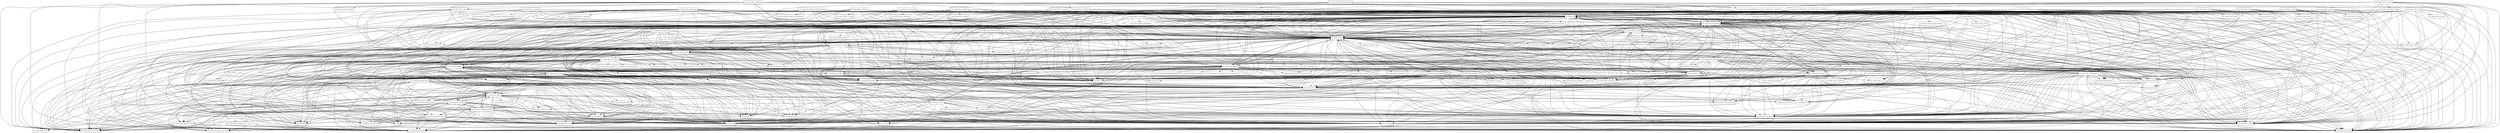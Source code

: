 digraph vaadin_client_8_2_0_package_dependencies {
  node [shape = box, fontsize=10.0];
  com_vaadin_client -> com_google_gwt_aria_client;
  com_vaadin_client -> com_google_gwt_core_client;
  com_vaadin_client -> com_google_gwt_core_client_impl;
  com_vaadin_client -> com_google_gwt_core_shared;
  com_vaadin_client -> com_google_gwt_dom_client;
  com_vaadin_client -> com_google_gwt_event_dom_client;
  com_vaadin_client -> com_google_gwt_event_shared;
  com_vaadin_client -> com_google_gwt_http_client;
  com_vaadin_client -> com_google_gwt_i18n_client;
  com_vaadin_client -> com_google_gwt_i18n_client_constants;
  com_vaadin_client -> com_google_gwt_i18n_shared;
  com_vaadin_client -> com_google_gwt_jsonp_client;
  com_vaadin_client -> com_google_gwt_logging_client;
  com_vaadin_client -> com_google_gwt_regexp_shared;
  com_vaadin_client -> com_google_gwt_resources_client;
  com_vaadin_client -> com_google_gwt_storage_client;
  com_vaadin_client -> com_google_gwt_user_client;
  com_vaadin_client -> com_google_gwt_user_client_rpc;
  com_vaadin_client -> com_google_gwt_user_client_ui;
  com_vaadin_client -> com_google_web_bindery_event_shared;
  com_vaadin_client -> com_vaadin_client_communication;
  com_vaadin_client -> com_vaadin_client_componentlocator;
  com_vaadin_client -> com_vaadin_client_debug_internal;
  com_vaadin_client -> com_vaadin_client_debug_internal_theme;
  com_vaadin_client -> com_vaadin_client_event;
  com_vaadin_client -> com_vaadin_client_extensions;
  com_vaadin_client -> com_vaadin_client_metadata;
  com_vaadin_client -> com_vaadin_client_ui;
  com_vaadin_client -> com_vaadin_client_ui_aria;
  com_vaadin_client -> com_vaadin_client_ui_layout;
  com_vaadin_client -> com_vaadin_client_ui_ui;
  com_vaadin_client -> com_vaadin_server;
  com_vaadin_client -> com_vaadin_shared;
  com_vaadin_client -> com_vaadin_shared_communication;
  com_vaadin_client -> com_vaadin_shared_ui;
  com_vaadin_client -> com_vaadin_shared_ui_datefield;
  com_vaadin_client -> com_vaadin_shared_ui_ui;
  com_vaadin_client -> com_vaadin_shared_util;
  com_vaadin_client -> elemental_json;
  com_vaadin_client -> java_lang_invoke;
  com_vaadin_client -> java_util_function;
  com_vaadin_client_communication -> com_google_gwt_core_client;
  com_vaadin_client_communication -> com_google_gwt_core_shared;
  com_vaadin_client_communication -> com_google_gwt_dom_client;
  com_vaadin_client_communication -> com_google_gwt_event_dom_client;
  com_vaadin_client_communication -> com_google_gwt_event_shared;
  com_vaadin_client_communication -> com_google_gwt_http_client;
  com_vaadin_client_communication -> com_google_gwt_regexp_shared;
  com_vaadin_client_communication -> com_google_gwt_user_client;
  com_vaadin_client_communication -> com_google_gwt_user_client_ui;
  com_vaadin_client_communication -> com_google_web_bindery_event_shared;
  com_vaadin_client_communication -> com_vaadin_client;
  com_vaadin_client_communication -> com_vaadin_client_extensions;
  com_vaadin_client_communication -> com_vaadin_client_metadata;
  com_vaadin_client_communication -> com_vaadin_client_ui;
  com_vaadin_client_communication -> com_vaadin_client_ui_dd;
  com_vaadin_client_communication -> com_vaadin_client_ui_ui;
  com_vaadin_client_communication -> com_vaadin_client_ui_window;
  com_vaadin_client_communication -> com_vaadin_shared;
  com_vaadin_client_communication -> com_vaadin_shared_communication;
  com_vaadin_client_communication -> com_vaadin_shared_ui_ui;
  com_vaadin_client_communication -> com_vaadin_shared_util;
  com_vaadin_client_communication -> elemental_json;
  com_vaadin_client_communication -> java_lang_invoke;
  com_vaadin_client_componentlocator -> com_google_gwt_core_client;
  com_vaadin_client_componentlocator -> com_google_gwt_dom_client;
  com_vaadin_client_componentlocator -> com_google_gwt_regexp_shared;
  com_vaadin_client_componentlocator -> com_google_gwt_user_client;
  com_vaadin_client_componentlocator -> com_google_gwt_user_client_ui;
  com_vaadin_client_componentlocator -> com_vaadin_client;
  com_vaadin_client_componentlocator -> com_vaadin_client_metadata;
  com_vaadin_client_componentlocator -> com_vaadin_client_ui;
  com_vaadin_client_componentlocator -> com_vaadin_client_ui_orderedlayout;
  com_vaadin_client_componentlocator -> com_vaadin_client_ui_ui;
  com_vaadin_client_componentlocator -> com_vaadin_client_ui_window;
  com_vaadin_client_componentlocator -> com_vaadin_shared;
  com_vaadin_client_componentlocator -> com_vaadin_shared_communication;
  com_vaadin_client_componentlocator -> java_lang_invoke;
  com_vaadin_client_componentlocator -> java_util_function;
  com_vaadin_client_componentlocator -> java_util_stream;
  com_vaadin_client_connectors -> com_google_gwt_core_client;
  com_vaadin_client_connectors -> com_google_gwt_dom_client;
  com_vaadin_client_connectors -> com_google_gwt_event_shared;
  com_vaadin_client_connectors -> com_google_gwt_user_client_ui;
  com_vaadin_client_connectors -> com_vaadin_client;
  com_vaadin_client_connectors -> com_vaadin_client_communication;
  com_vaadin_client_connectors -> com_vaadin_client_connectors_data;
  com_vaadin_client_connectors -> com_vaadin_client_connectors_grid;
  com_vaadin_client_connectors -> com_vaadin_client_data;
  com_vaadin_client_connectors -> com_vaadin_client_extensions;
  com_vaadin_client_connectors -> com_vaadin_client_metadata;
  com_vaadin_client_connectors -> com_vaadin_client_renderers;
  com_vaadin_client_connectors -> com_vaadin_client_ui;
  com_vaadin_client_connectors -> com_vaadin_client_widget_grid;
  com_vaadin_client_connectors -> com_vaadin_client_widgets;
  com_vaadin_client_connectors -> com_vaadin_shared;
  com_vaadin_client_connectors -> com_vaadin_shared_communication;
  com_vaadin_client_connectors -> com_vaadin_shared_data;
  com_vaadin_client_connectors -> com_vaadin_shared_data_selection;
  com_vaadin_client_connectors -> com_vaadin_shared_ui;
  com_vaadin_client_connectors -> com_vaadin_shared_ui_abstractlisting;
  com_vaadin_client_connectors -> com_vaadin_shared_ui_abstractmultiselect;
  com_vaadin_client_connectors -> com_vaadin_shared_ui_grid_renderers;
  com_vaadin_client_connectors -> com_vaadin_ui_renderers;
  com_vaadin_client_connectors -> elemental_json;
  com_vaadin_client_connectors -> java_lang_invoke;
  com_vaadin_client_connectors -> java_util;
  com_vaadin_client_connectors -> java_util_function;
  com_vaadin_client_connectors_data -> com_vaadin_client;
  com_vaadin_client_connectors_data -> com_vaadin_client_data;
  com_vaadin_client_connectors_data -> com_vaadin_client_extensions;
  com_vaadin_client_connectors_data -> com_vaadin_data_provider;
  com_vaadin_client_connectors_data -> com_vaadin_shared;
  com_vaadin_client_connectors_data -> com_vaadin_shared_communication;
  com_vaadin_client_connectors_data -> com_vaadin_shared_data;
  com_vaadin_client_connectors_data -> com_vaadin_shared_extension_datacommunicator;
  com_vaadin_client_connectors_data -> com_vaadin_shared_ui;
  com_vaadin_client_connectors_data -> elemental_json;
  com_vaadin_client_connectors_grid -> com_google_gwt_animation_client;
  com_vaadin_client_connectors_grid -> com_google_gwt_core_client;
  com_vaadin_client_connectors_grid -> com_google_gwt_dom_client;
  com_vaadin_client_connectors_grid -> com_google_gwt_event_shared;
  com_vaadin_client_connectors_grid -> com_google_gwt_safehtml_shared;
  com_vaadin_client_connectors_grid -> com_google_gwt_user_client;
  com_vaadin_client_connectors_grid -> com_google_gwt_user_client_ui;
  com_vaadin_client_connectors_grid -> com_vaadin_client;
  com_vaadin_client_connectors_grid -> com_vaadin_client_annotations;
  com_vaadin_client_connectors_grid -> com_vaadin_client_connectors;
  com_vaadin_client_connectors_grid -> com_vaadin_client_data;
  com_vaadin_client_connectors_grid -> com_vaadin_client_extensions;
  com_vaadin_client_connectors_grid -> com_vaadin_client_renderers;
  com_vaadin_client_connectors_grid -> com_vaadin_client_ui;
  com_vaadin_client_connectors_grid -> com_vaadin_client_ui_layout;
  com_vaadin_client_connectors_grid -> com_vaadin_client_ui_ui;
  com_vaadin_client_connectors_grid -> com_vaadin_client_widget_escalator;
  com_vaadin_client_connectors_grid -> com_vaadin_client_widget_escalator_events;
  com_vaadin_client_connectors_grid -> com_vaadin_client_widget_grid;
  com_vaadin_client_connectors_grid -> com_vaadin_client_widget_grid_events;
  com_vaadin_client_connectors_grid -> com_vaadin_client_widget_grid_selection;
  com_vaadin_client_connectors_grid -> com_vaadin_client_widget_grid_sort;
  com_vaadin_client_connectors_grid -> com_vaadin_client_widgets;
  com_vaadin_client_connectors_grid -> com_vaadin_shared;
  com_vaadin_client_connectors_grid -> com_vaadin_shared_communication;
  com_vaadin_client_connectors_grid -> com_vaadin_shared_data;
  com_vaadin_client_connectors_grid -> com_vaadin_shared_data_selection;
  com_vaadin_client_connectors_grid -> com_vaadin_shared_data_sort;
  com_vaadin_client_connectors_grid -> com_vaadin_shared_ui;
  com_vaadin_client_connectors_grid -> com_vaadin_shared_ui_abstractlisting;
  com_vaadin_client_connectors_grid -> com_vaadin_shared_ui_dnd;
  com_vaadin_client_connectors_grid -> com_vaadin_shared_ui_grid;
  com_vaadin_client_connectors_grid -> com_vaadin_shared_ui_grid_editor;
  com_vaadin_client_connectors_grid -> com_vaadin_shared_ui_grid_renderers;
  com_vaadin_client_connectors_grid -> com_vaadin_shared_ui_tree;
  com_vaadin_client_connectors_grid -> com_vaadin_shared_ui_treegrid;
  com_vaadin_client_connectors_grid -> com_vaadin_ui;
  com_vaadin_client_connectors_grid -> com_vaadin_ui_components_grid;
  com_vaadin_client_connectors_grid -> com_vaadin_ui_renderers;
  com_vaadin_client_connectors_grid -> elemental_events;
  com_vaadin_client_connectors_grid -> elemental_json;
  com_vaadin_client_connectors_grid -> java_lang_invoke;
  com_vaadin_client_connectors_grid -> java_util;
  com_vaadin_client_connectors_grid -> java_util_function;
  com_vaadin_client_connectors_grid -> java_util_stream;
  com_vaadin_client_connectors_tree -> com_vaadin_client_connectors_grid;
  com_vaadin_client_connectors_tree -> com_vaadin_client_renderers;
  com_vaadin_client_connectors_tree -> com_vaadin_client_widget_grid_selection;
  com_vaadin_client_connectors_tree -> com_vaadin_client_widgets;
  com_vaadin_client_connectors_tree -> com_vaadin_shared_communication;
  com_vaadin_client_connectors_tree -> com_vaadin_shared_ui;
  com_vaadin_client_connectors_tree -> com_vaadin_shared_ui_grid;
  com_vaadin_client_connectors_tree -> com_vaadin_shared_ui_tree;
  com_vaadin_client_connectors_tree -> com_vaadin_ui;
  com_vaadin_client_data -> com_google_gwt_core_client;
  com_vaadin_client_data -> com_vaadin_client;
  com_vaadin_client_data -> com_vaadin_shared;
  com_vaadin_client_data -> java_lang_invoke;
  com_vaadin_client_data -> java_util;
  com_vaadin_client_data -> java_util_function;
  com_vaadin_client_data -> java_util_stream;
  com_vaadin_client_debug_internal -> com_google_gwt_core_client;
  com_vaadin_client_debug_internal -> com_google_gwt_core_shared;
  com_vaadin_client_debug_internal -> com_google_gwt_dom_client;
  com_vaadin_client_debug_internal -> com_google_gwt_event_dom_client;
  com_vaadin_client_debug_internal -> com_google_gwt_event_logical_shared;
  com_vaadin_client_debug_internal -> com_google_gwt_event_shared;
  com_vaadin_client_debug_internal -> com_google_gwt_http_client;
  com_vaadin_client_debug_internal -> com_google_gwt_i18n_client;
  com_vaadin_client_debug_internal -> com_google_gwt_logging_client;
  com_vaadin_client_debug_internal -> com_google_gwt_storage_client;
  com_vaadin_client_debug_internal -> com_google_gwt_user_client;
  com_vaadin_client_debug_internal -> com_google_gwt_user_client_ui;
  com_vaadin_client_debug_internal -> com_vaadin_client;
  com_vaadin_client_debug_internal -> com_vaadin_client_communication;
  com_vaadin_client_debug_internal -> com_vaadin_client_componentlocator;
  com_vaadin_client_debug_internal -> com_vaadin_client_metadata;
  com_vaadin_client_debug_internal -> com_vaadin_client_ui;
  com_vaadin_client_debug_internal -> com_vaadin_client_ui_ui;
  com_vaadin_client_debug_internal -> com_vaadin_shared;
  com_vaadin_client_debug_internal -> com_vaadin_shared_communication;
  com_vaadin_client_debug_internal -> com_vaadin_shared_ui_ui;
  com_vaadin_client_debug_internal -> com_vaadin_shared_util;
  com_vaadin_client_debug_internal -> java_lang_invoke;
  com_vaadin_client_debug_internal_theme -> com_google_gwt_resources_client;
  com_vaadin_client_event -> com_google_gwt_core_client;
  com_vaadin_client_event -> com_google_gwt_dom_client;
  com_vaadin_client_event -> com_google_gwt_event_dom_client;
  com_vaadin_client_event -> com_google_gwt_event_shared;
  com_vaadin_client_event -> com_google_gwt_user_client_impl;
  com_vaadin_client_event -> com_google_web_bindery_event_shared;
  com_vaadin_client_extensions -> com_google_gwt_animation_client;
  com_vaadin_client_extensions -> com_google_gwt_core_client;
  com_vaadin_client_extensions -> com_google_gwt_dom_client;
  com_vaadin_client_extensions -> com_google_gwt_event_dom_client;
  com_vaadin_client_extensions -> com_google_gwt_event_shared;
  com_vaadin_client_extensions -> com_google_gwt_http_client;
  com_vaadin_client_extensions -> com_google_gwt_user_client;
  com_vaadin_client_extensions -> com_google_gwt_user_client_ui;
  com_vaadin_client_extensions -> com_google_gwt_xhr_client;
  com_vaadin_client_extensions -> com_vaadin_client;
  com_vaadin_client_extensions -> com_vaadin_client_annotations;
  com_vaadin_client_extensions -> com_vaadin_client_communication;
  com_vaadin_client_extensions -> com_vaadin_client_ui;
  com_vaadin_client_extensions -> com_vaadin_client_ui_layout;
  com_vaadin_client_extensions -> com_vaadin_client_ui_ui;
  com_vaadin_client_extensions -> com_vaadin_server;
  com_vaadin_client_extensions -> com_vaadin_shared;
  com_vaadin_client_extensions -> com_vaadin_shared_communication;
  com_vaadin_client_extensions -> com_vaadin_shared_extension_filedownloader;
  com_vaadin_client_extensions -> com_vaadin_shared_extension_responsive;
  com_vaadin_client_extensions -> com_vaadin_shared_ui;
  com_vaadin_client_extensions -> com_vaadin_shared_ui_dnd;
  com_vaadin_client_extensions -> com_vaadin_shared_ui_dnd_criteria;
  com_vaadin_client_extensions -> com_vaadin_shared_util;
  com_vaadin_client_extensions -> com_vaadin_ui_dnd;
  com_vaadin_client_extensions -> elemental_events;
  com_vaadin_client_extensions -> elemental_html;
  com_vaadin_client_extensions -> java_lang_invoke;
  com_vaadin_client_extensions -> java_util;
  com_vaadin_client_extensions -> java_util_function;
  com_vaadin_client_extensions -> java_util_stream;
  com_vaadin_client_extensions_javascriptmanager -> com_google_gwt_core_client;
  com_vaadin_client_extensions_javascriptmanager -> com_vaadin_client;
  com_vaadin_client_extensions_javascriptmanager -> com_vaadin_client_communication;
  com_vaadin_client_extensions_javascriptmanager -> com_vaadin_client_extensions;
  com_vaadin_client_extensions_javascriptmanager -> com_vaadin_shared_communication;
  com_vaadin_client_extensions_javascriptmanager -> com_vaadin_shared_extension_javascriptmanager;
  com_vaadin_client_extensions_javascriptmanager -> com_vaadin_shared_ui;
  com_vaadin_client_extensions_javascriptmanager -> com_vaadin_ui;
  com_vaadin_client_extensions_javascriptmanager -> elemental_json;
  com_vaadin_client_extensions_javascriptmanager -> java_lang_invoke;
  com_vaadin_client_metadata -> com_google_gwt_core_client;
  com_vaadin_client_metadata -> com_google_gwt_core_shared;
  com_vaadin_client_metadata -> com_google_gwt_dom_client;
  com_vaadin_client_metadata -> com_google_gwt_event_dom_client;
  com_vaadin_client_metadata -> com_google_gwt_event_shared;
  com_vaadin_client_metadata -> com_google_gwt_user_client;
  com_vaadin_client_metadata -> com_google_gwt_user_client_ui;
  com_vaadin_client_metadata -> com_vaadin_client;
  com_vaadin_client_metadata -> com_vaadin_client_communication;
  com_vaadin_client_metadata -> com_vaadin_shared_annotations;
  com_vaadin_client_metadata -> java_lang_invoke;
  com_vaadin_client_renderers -> com_google_gwt_core_client;
  com_vaadin_client_renderers -> com_google_gwt_core_shared;
  com_vaadin_client_renderers -> com_google_gwt_dom_client;
  com_vaadin_client_renderers -> com_google_gwt_event_dom_client;
  com_vaadin_client_renderers -> com_google_gwt_event_shared;
  com_vaadin_client_renderers -> com_google_gwt_i18n_client;
  com_vaadin_client_renderers -> com_google_gwt_i18n_shared;
  com_vaadin_client_renderers -> com_google_gwt_safehtml_shared;
  com_vaadin_client_renderers -> com_google_gwt_user_client;
  com_vaadin_client_renderers -> com_google_gwt_user_client_ui;
  com_vaadin_client_renderers -> com_google_web_bindery_event_shared;
  com_vaadin_client_renderers -> com_vaadin_client;
  com_vaadin_client_renderers -> com_vaadin_client_ui;
  com_vaadin_client_renderers -> com_vaadin_client_ui_treegrid;
  com_vaadin_client_renderers -> com_vaadin_client_widget_escalator;
  com_vaadin_client_renderers -> com_vaadin_client_widget_grid;
  com_vaadin_client_renderers -> com_vaadin_client_widgets;
  com_vaadin_client_renderers -> com_vaadin_shared_data;
  com_vaadin_client_renderers -> com_vaadin_shared_ui_grid;
  com_vaadin_client_renderers -> elemental_json;
  com_vaadin_client_renderers -> java_lang_invoke;
  com_vaadin_client_renderers -> java_util_function;
  com_vaadin_client_ui -> com_google_gwt_animation_client;
  com_vaadin_client_ui -> com_google_gwt_aria_client;
  com_vaadin_client_ui -> com_google_gwt_core_client;
  com_vaadin_client_ui -> com_google_gwt_core_shared;
  com_vaadin_client_ui -> com_google_gwt_dom_client;
  com_vaadin_client_ui -> com_google_gwt_event_dom_client;
  com_vaadin_client_ui -> com_google_gwt_event_logical_shared;
  com_vaadin_client_ui -> com_google_gwt_event_shared;
  com_vaadin_client_ui -> com_google_gwt_http_client;
  com_vaadin_client_ui -> com_google_gwt_i18n_client;
  com_vaadin_client_ui -> com_google_gwt_regexp_shared;
  com_vaadin_client_ui -> com_google_gwt_user_client;
  com_vaadin_client_ui -> com_google_gwt_user_client_ui;
  com_vaadin_client_ui -> com_google_gwt_user_client_ui_impl;
  com_vaadin_client_ui -> com_google_gwt_xhr_client;
  com_vaadin_client_ui -> com_google_web_bindery_event_shared;
  com_vaadin_client_ui -> com_vaadin_client;
  com_vaadin_client_ui -> com_vaadin_client_annotations;
  com_vaadin_client_ui -> com_vaadin_client_communication;
  com_vaadin_client_ui -> com_vaadin_client_connectors;
  com_vaadin_client_ui -> com_vaadin_client_debug_internal;
  com_vaadin_client_ui -> com_vaadin_client_extensions;
  com_vaadin_client_ui -> com_vaadin_client_metadata;
  com_vaadin_client_ui -> com_vaadin_client_ui_aria;
  com_vaadin_client_ui -> com_vaadin_client_ui_combobox;
  com_vaadin_client_ui -> com_vaadin_client_ui_datefield;
  com_vaadin_client_ui -> com_vaadin_client_ui_dd;
  com_vaadin_client_ui -> com_vaadin_client_ui_gridlayout;
  com_vaadin_client_ui -> com_vaadin_client_ui_layout;
  com_vaadin_client_ui -> com_vaadin_client_ui_menubar;
  com_vaadin_client_ui -> com_vaadin_client_ui_orderedlayout;
  com_vaadin_client_ui -> com_vaadin_client_ui_popupview;
  com_vaadin_client_ui -> com_vaadin_client_ui_richtextarea;
  com_vaadin_client_ui -> com_vaadin_client_ui_ui;
  com_vaadin_client_ui -> com_vaadin_client_ui_upload;
  com_vaadin_client_ui -> com_vaadin_client_ui_window;
  com_vaadin_client_ui -> com_vaadin_client_widgets;
  com_vaadin_client_ui -> com_vaadin_shared;
  com_vaadin_client_ui -> com_vaadin_shared_communication;
  com_vaadin_client_ui -> com_vaadin_shared_data;
  com_vaadin_client_ui -> com_vaadin_shared_ui;
  com_vaadin_client_ui -> com_vaadin_shared_ui_accordion;
  com_vaadin_client_ui -> com_vaadin_shared_ui_button;
  com_vaadin_client_ui -> com_vaadin_shared_ui_combobox;
  com_vaadin_client_ui -> com_vaadin_shared_ui_datefield;
  com_vaadin_client_ui -> com_vaadin_shared_ui_dd;
  com_vaadin_client_ui -> com_vaadin_shared_ui_embedded;
  com_vaadin_client_ui -> com_vaadin_shared_ui_gridlayout;
  com_vaadin_client_ui -> com_vaadin_shared_ui_listselect;
  com_vaadin_client_ui -> com_vaadin_shared_ui_menubar;
  com_vaadin_client_ui -> com_vaadin_shared_ui_nativeselect;
  com_vaadin_client_ui -> com_vaadin_shared_ui_slider;
  com_vaadin_client_ui -> com_vaadin_shared_ui_tabsheet;
  com_vaadin_client_ui -> com_vaadin_shared_ui_ui;
  com_vaadin_client_ui -> com_vaadin_shared_ui_upload;
  com_vaadin_client_ui -> com_vaadin_shared_ui_window;
  com_vaadin_client_ui -> com_vaadin_shared_util;
  com_vaadin_client_ui -> com_vaadin_ui;
  com_vaadin_client_ui -> elemental_json;
  com_vaadin_client_ui -> java_lang_invoke;
  com_vaadin_client_ui -> java_util;
  com_vaadin_client_ui -> java_util_function;
  com_vaadin_client_ui -> java_util_stream;
  com_vaadin_client_ui_absolutelayout -> com_google_gwt_dom_client;
  com_vaadin_client_ui_absolutelayout -> com_google_gwt_event_shared;
  com_vaadin_client_ui_absolutelayout -> com_google_gwt_user_client;
  com_vaadin_client_ui_absolutelayout -> com_google_gwt_user_client_ui;
  com_vaadin_client_ui_absolutelayout -> com_vaadin_client;
  com_vaadin_client_ui_absolutelayout -> com_vaadin_client_communication;
  com_vaadin_client_ui_absolutelayout -> com_vaadin_client_ui;
  com_vaadin_client_ui_absolutelayout -> com_vaadin_shared;
  com_vaadin_client_ui_absolutelayout -> com_vaadin_shared_communication;
  com_vaadin_client_ui_absolutelayout -> com_vaadin_shared_ui;
  com_vaadin_client_ui_absolutelayout -> com_vaadin_shared_ui_absolutelayout;
  com_vaadin_client_ui_absolutelayout -> com_vaadin_ui;
  com_vaadin_client_ui_absolutelayout -> java_lang_invoke;
  com_vaadin_client_ui_accordion -> com_google_gwt_dom_client;
  com_vaadin_client_ui_accordion -> com_google_gwt_user_client;
  com_vaadin_client_ui_accordion -> com_google_gwt_user_client_ui;
  com_vaadin_client_ui_accordion -> com_vaadin_client;
  com_vaadin_client_ui_accordion -> com_vaadin_client_communication;
  com_vaadin_client_ui_accordion -> com_vaadin_client_ui;
  com_vaadin_client_ui_accordion -> com_vaadin_client_ui_layout;
  com_vaadin_client_ui_accordion -> com_vaadin_client_ui_tabsheet;
  com_vaadin_client_ui_accordion -> com_vaadin_shared;
  com_vaadin_client_ui_accordion -> com_vaadin_shared_communication;
  com_vaadin_client_ui_accordion -> com_vaadin_shared_ui;
  com_vaadin_client_ui_accordion -> com_vaadin_shared_ui_accordion;
  com_vaadin_client_ui_accordion -> com_vaadin_shared_ui_tabsheet;
  com_vaadin_client_ui_accordion -> com_vaadin_ui;
  com_vaadin_client_ui_aria -> com_google_gwt_aria_client;
  com_vaadin_client_ui_aria -> com_google_gwt_dom_client;
  com_vaadin_client_ui_aria -> com_google_gwt_user_client;
  com_vaadin_client_ui_aria -> com_google_gwt_user_client_ui;
  com_vaadin_client_ui_audio -> com_google_gwt_core_client;
  com_vaadin_client_ui_audio -> com_google_gwt_dom_client;
  com_vaadin_client_ui_audio -> com_google_gwt_user_client;
  com_vaadin_client_ui_audio -> com_google_gwt_user_client_ui;
  com_vaadin_client_ui_audio -> com_vaadin_client;
  com_vaadin_client_ui_audio -> com_vaadin_client_communication;
  com_vaadin_client_ui_audio -> com_vaadin_client_ui;
  com_vaadin_client_ui_audio -> com_vaadin_shared;
  com_vaadin_client_ui_audio -> com_vaadin_shared_communication;
  com_vaadin_client_ui_audio -> com_vaadin_shared_ui;
  com_vaadin_client_ui_audio -> com_vaadin_shared_ui_audio;
  com_vaadin_client_ui_audio -> com_vaadin_ui;
  com_vaadin_client_ui_browserframe -> com_google_gwt_user_client_ui;
  com_vaadin_client_ui_browserframe -> com_vaadin_client_communication;
  com_vaadin_client_ui_browserframe -> com_vaadin_client_ui;
  com_vaadin_client_ui_browserframe -> com_vaadin_shared;
  com_vaadin_client_ui_browserframe -> com_vaadin_shared_communication;
  com_vaadin_client_ui_browserframe -> com_vaadin_shared_ui;
  com_vaadin_client_ui_browserframe -> com_vaadin_shared_ui_browserframe;
  com_vaadin_client_ui_browserframe -> com_vaadin_ui;
  com_vaadin_client_ui_button -> com_google_gwt_dom_client;
  com_vaadin_client_ui_button -> com_google_gwt_event_dom_client;
  com_vaadin_client_ui_button -> com_google_gwt_event_shared;
  com_vaadin_client_ui_button -> com_google_gwt_user_client;
  com_vaadin_client_ui_button -> com_google_gwt_user_client_ui;
  com_vaadin_client_ui_button -> com_vaadin_client;
  com_vaadin_client_ui_button -> com_vaadin_client_annotations;
  com_vaadin_client_ui_button -> com_vaadin_client_ui;
  com_vaadin_client_ui_button -> com_vaadin_shared;
  com_vaadin_client_ui_button -> com_vaadin_shared_communication;
  com_vaadin_client_ui_button -> com_vaadin_shared_ui;
  com_vaadin_client_ui_button -> com_vaadin_shared_ui_button;
  com_vaadin_client_ui_button -> com_vaadin_ui;
  com_vaadin_client_ui_checkbox -> com_google_gwt_dom_client;
  com_vaadin_client_ui_checkbox -> com_google_gwt_event_dom_client;
  com_vaadin_client_ui_checkbox -> com_google_gwt_event_shared;
  com_vaadin_client_ui_checkbox -> com_google_gwt_user_client;
  com_vaadin_client_ui_checkbox -> com_google_gwt_user_client_ui;
  com_vaadin_client_ui_checkbox -> com_vaadin_client;
  com_vaadin_client_ui_checkbox -> com_vaadin_client_annotations;
  com_vaadin_client_ui_checkbox -> com_vaadin_client_communication;
  com_vaadin_client_ui_checkbox -> com_vaadin_client_ui;
  com_vaadin_client_ui_checkbox -> com_vaadin_shared;
  com_vaadin_client_ui_checkbox -> com_vaadin_shared_communication;
  com_vaadin_client_ui_checkbox -> com_vaadin_shared_ui;
  com_vaadin_client_ui_checkbox -> com_vaadin_shared_ui_checkbox;
  com_vaadin_client_ui_checkbox -> com_vaadin_ui;
  com_vaadin_client_ui_colorpicker -> com_google_gwt_core_client;
  com_vaadin_client_ui_colorpicker -> com_google_gwt_dom_client;
  com_vaadin_client_ui_colorpicker -> com_google_gwt_event_dom_client;
  com_vaadin_client_ui_colorpicker -> com_google_gwt_event_shared;
  com_vaadin_client_ui_colorpicker -> com_google_gwt_user_client;
  com_vaadin_client_ui_colorpicker -> com_google_gwt_user_client_ui;
  com_vaadin_client_ui_colorpicker -> com_vaadin_client;
  com_vaadin_client_ui_colorpicker -> com_vaadin_client_annotations;
  com_vaadin_client_ui_colorpicker -> com_vaadin_client_communication;
  com_vaadin_client_ui_colorpicker -> com_vaadin_client_ui;
  com_vaadin_client_ui_colorpicker -> com_vaadin_shared;
  com_vaadin_client_ui_colorpicker -> com_vaadin_shared_communication;
  com_vaadin_client_ui_colorpicker -> com_vaadin_shared_ui;
  com_vaadin_client_ui_colorpicker -> com_vaadin_shared_ui_colorpicker;
  com_vaadin_client_ui_colorpicker -> com_vaadin_ui;
  com_vaadin_client_ui_colorpicker -> com_vaadin_ui_components_colorpicker;
  com_vaadin_client_ui_combobox -> com_google_gwt_user_client_ui;
  com_vaadin_client_ui_combobox -> com_vaadin_client;
  com_vaadin_client_ui_combobox -> com_vaadin_client_annotations;
  com_vaadin_client_ui_combobox -> com_vaadin_client_communication;
  com_vaadin_client_ui_combobox -> com_vaadin_client_connectors;
  com_vaadin_client_ui_combobox -> com_vaadin_client_data;
  com_vaadin_client_ui_combobox -> com_vaadin_client_ui;
  com_vaadin_client_ui_combobox -> com_vaadin_shared;
  com_vaadin_client_ui_combobox -> com_vaadin_shared_communication;
  com_vaadin_client_ui_combobox -> com_vaadin_shared_data;
  com_vaadin_client_ui_combobox -> com_vaadin_shared_data_selection;
  com_vaadin_client_ui_combobox -> com_vaadin_shared_ui;
  com_vaadin_client_ui_combobox -> com_vaadin_shared_ui_abstractlisting;
  com_vaadin_client_ui_combobox -> com_vaadin_shared_ui_combobox;
  com_vaadin_client_ui_combobox -> com_vaadin_ui;
  com_vaadin_client_ui_combobox -> elemental_json;
  com_vaadin_client_ui_combobox -> java_util;
  com_vaadin_client_ui_composite -> com_google_gwt_dom_client;
  com_vaadin_client_ui_composite -> com_google_gwt_user_client_ui;
  com_vaadin_client_ui_composite -> com_vaadin_client;
  com_vaadin_client_ui_composite -> com_vaadin_client_ui;
  com_vaadin_client_ui_composite -> com_vaadin_shared;
  com_vaadin_client_ui_composite -> com_vaadin_shared_communication;
  com_vaadin_client_ui_composite -> com_vaadin_shared_ui;
  com_vaadin_client_ui_composite -> com_vaadin_ui;
  com_vaadin_client_ui_csslayout -> com_google_gwt_dom_client;
  com_vaadin_client_ui_csslayout -> com_google_gwt_user_client;
  com_vaadin_client_ui_csslayout -> com_google_gwt_user_client_ui;
  com_vaadin_client_ui_csslayout -> com_vaadin_client;
  com_vaadin_client_ui_csslayout -> com_vaadin_client_communication;
  com_vaadin_client_ui_csslayout -> com_vaadin_client_ui;
  com_vaadin_client_ui_csslayout -> com_vaadin_shared;
  com_vaadin_client_ui_csslayout -> com_vaadin_shared_communication;
  com_vaadin_client_ui_csslayout -> com_vaadin_shared_ui;
  com_vaadin_client_ui_csslayout -> com_vaadin_shared_ui_csslayout;
  com_vaadin_client_ui_csslayout -> com_vaadin_shared_util;
  com_vaadin_client_ui_csslayout -> com_vaadin_ui;
  com_vaadin_client_ui_customcomponent -> com_google_gwt_user_client_ui;
  com_vaadin_client_ui_customcomponent -> com_vaadin_client;
  com_vaadin_client_ui_customcomponent -> com_vaadin_client_ui;
  com_vaadin_client_ui_customcomponent -> com_vaadin_shared_ui;
  com_vaadin_client_ui_customcomponent -> com_vaadin_ui;
  com_vaadin_client_ui_customfield -> com_google_gwt_event_shared;
  com_vaadin_client_ui_customfield -> com_google_gwt_user_client_ui;
  com_vaadin_client_ui_customfield -> com_vaadin_client;
  com_vaadin_client_ui_customfield -> com_vaadin_client_communication;
  com_vaadin_client_ui_customfield -> com_vaadin_client_ui;
  com_vaadin_client_ui_customfield -> com_vaadin_shared;
  com_vaadin_client_ui_customfield -> com_vaadin_shared_communication;
  com_vaadin_client_ui_customfield -> com_vaadin_shared_ui;
  com_vaadin_client_ui_customfield -> com_vaadin_shared_ui_customfield;
  com_vaadin_client_ui_customfield -> com_vaadin_ui;
  com_vaadin_client_ui_customlayout -> com_google_gwt_dom_client;
  com_vaadin_client_ui_customlayout -> com_google_gwt_user_client;
  com_vaadin_client_ui_customlayout -> com_google_gwt_user_client_ui;
  com_vaadin_client_ui_customlayout -> com_vaadin_client;
  com_vaadin_client_ui_customlayout -> com_vaadin_client_communication;
  com_vaadin_client_ui_customlayout -> com_vaadin_client_ui;
  com_vaadin_client_ui_customlayout -> com_vaadin_shared;
  com_vaadin_client_ui_customlayout -> com_vaadin_shared_communication;
  com_vaadin_client_ui_customlayout -> com_vaadin_shared_ui;
  com_vaadin_client_ui_customlayout -> com_vaadin_shared_ui_customlayout;
  com_vaadin_client_ui_customlayout -> com_vaadin_ui;
  com_vaadin_client_ui_datefield -> com_google_gwt_event_logical_shared;
  com_vaadin_client_ui_datefield -> com_google_gwt_event_shared;
  com_vaadin_client_ui_datefield -> com_google_gwt_i18n_client;
  com_vaadin_client_ui_datefield -> com_google_gwt_user_client_ui;
  com_vaadin_client_ui_datefield -> com_vaadin_client;
  com_vaadin_client_ui_datefield -> com_vaadin_client_annotations;
  com_vaadin_client_ui_datefield -> com_vaadin_client_communication;
  com_vaadin_client_ui_datefield -> com_vaadin_client_ui;
  com_vaadin_client_ui_datefield -> com_vaadin_shared;
  com_vaadin_client_ui_datefield -> com_vaadin_shared_communication;
  com_vaadin_client_ui_datefield -> com_vaadin_shared_ui;
  com_vaadin_client_ui_datefield -> com_vaadin_shared_ui_datefield;
  com_vaadin_client_ui_datefield -> com_vaadin_ui;
  com_vaadin_client_ui_datefield -> java_lang_invoke;
  com_vaadin_client_ui_datefield -> java_util;
  com_vaadin_client_ui_datefield -> java_util_function;
  com_vaadin_client_ui_datefield -> java_util_stream;
  com_vaadin_client_ui_dd -> com_google_gwt_core_client;
  com_vaadin_client_ui_dd -> com_google_gwt_dom_client;
  com_vaadin_client_ui_dd -> com_google_gwt_event_dom_client;
  com_vaadin_client_ui_dd -> com_google_gwt_event_shared;
  com_vaadin_client_ui_dd -> com_google_gwt_user_client;
  com_vaadin_client_ui_dd -> com_google_gwt_user_client_ui;
  com_vaadin_client_ui_dd -> com_vaadin_client;
  com_vaadin_client_ui_dd -> com_vaadin_client_communication;
  com_vaadin_client_ui_dd -> com_vaadin_client_ui;
  com_vaadin_client_ui_dd -> com_vaadin_event_dd_acceptcriteria;
  com_vaadin_client_ui_dd -> com_vaadin_shared;
  com_vaadin_client_ui_dd -> com_vaadin_shared_ui_dd;
  com_vaadin_client_ui_dd -> java_lang_invoke;
  com_vaadin_client_ui_draganddropwrapper -> com_google_gwt_user_client_ui;
  com_vaadin_client_ui_draganddropwrapper -> com_vaadin_client;
  com_vaadin_client_ui_draganddropwrapper -> com_vaadin_client_ui;
  com_vaadin_client_ui_draganddropwrapper -> com_vaadin_client_ui_customcomponent;
  com_vaadin_client_ui_draganddropwrapper -> com_vaadin_client_ui_dd;
  com_vaadin_client_ui_draganddropwrapper -> com_vaadin_shared;
  com_vaadin_client_ui_draganddropwrapper -> com_vaadin_shared_communication;
  com_vaadin_client_ui_draganddropwrapper -> com_vaadin_shared_ui;
  com_vaadin_client_ui_draganddropwrapper -> com_vaadin_shared_ui_draganddropwrapper;
  com_vaadin_client_ui_draganddropwrapper -> com_vaadin_ui;
  com_vaadin_client_ui_embedded -> com_google_gwt_dom_client;
  com_vaadin_client_ui_embedded -> com_google_gwt_user_client;
  com_vaadin_client_ui_embedded -> com_google_gwt_user_client_ui;
  com_vaadin_client_ui_embedded -> com_vaadin_client;
  com_vaadin_client_ui_embedded -> com_vaadin_client_communication;
  com_vaadin_client_ui_embedded -> com_vaadin_client_ui;
  com_vaadin_client_ui_embedded -> com_vaadin_shared;
  com_vaadin_client_ui_embedded -> com_vaadin_shared_communication;
  com_vaadin_client_ui_embedded -> com_vaadin_shared_ui;
  com_vaadin_client_ui_embedded -> com_vaadin_shared_ui_embedded;
  com_vaadin_client_ui_embedded -> com_vaadin_ui;
  com_vaadin_client_ui_flash -> com_google_gwt_dom_client;
  com_vaadin_client_ui_flash -> com_google_gwt_user_client;
  com_vaadin_client_ui_flash -> com_google_gwt_user_client_ui;
  com_vaadin_client_ui_flash -> com_vaadin_client;
  com_vaadin_client_ui_flash -> com_vaadin_client_communication;
  com_vaadin_client_ui_flash -> com_vaadin_client_ui;
  com_vaadin_client_ui_flash -> com_vaadin_client_ui_layout;
  com_vaadin_client_ui_flash -> com_vaadin_shared;
  com_vaadin_client_ui_flash -> com_vaadin_shared_communication;
  com_vaadin_client_ui_flash -> com_vaadin_shared_ui;
  com_vaadin_client_ui_flash -> com_vaadin_shared_ui_flash;
  com_vaadin_client_ui_flash -> com_vaadin_ui;
  com_vaadin_client_ui_flash -> java_lang_invoke;
  com_vaadin_client_ui_formlayout -> com_google_gwt_dom_client;
  com_vaadin_client_ui_formlayout -> com_google_gwt_event_dom_client;
  com_vaadin_client_ui_formlayout -> com_google_gwt_event_shared;
  com_vaadin_client_ui_formlayout -> com_google_gwt_user_client;
  com_vaadin_client_ui_formlayout -> com_google_gwt_user_client_ui;
  com_vaadin_client_ui_formlayout -> com_vaadin_client;
  com_vaadin_client_ui_formlayout -> com_vaadin_client_communication;
  com_vaadin_client_ui_formlayout -> com_vaadin_client_ui;
  com_vaadin_client_ui_formlayout -> com_vaadin_client_ui_layout;
  com_vaadin_client_ui_formlayout -> com_vaadin_shared;
  com_vaadin_client_ui_formlayout -> com_vaadin_shared_communication;
  com_vaadin_client_ui_formlayout -> com_vaadin_shared_ui;
  com_vaadin_client_ui_formlayout -> com_vaadin_shared_ui_orderedlayout;
  com_vaadin_client_ui_formlayout -> com_vaadin_ui;
  com_vaadin_client_ui_formlayout -> java_lang_invoke;
  com_vaadin_client_ui_gridlayout -> com_google_gwt_dom_client;
  com_vaadin_client_ui_gridlayout -> com_google_gwt_user_client;
  com_vaadin_client_ui_gridlayout -> com_google_gwt_user_client_ui;
  com_vaadin_client_ui_gridlayout -> com_vaadin_client;
  com_vaadin_client_ui_gridlayout -> com_vaadin_client_communication;
  com_vaadin_client_ui_gridlayout -> com_vaadin_client_ui;
  com_vaadin_client_ui_gridlayout -> com_vaadin_client_ui_layout;
  com_vaadin_client_ui_gridlayout -> com_vaadin_shared;
  com_vaadin_client_ui_gridlayout -> com_vaadin_shared_communication;
  com_vaadin_client_ui_gridlayout -> com_vaadin_shared_ui;
  com_vaadin_client_ui_gridlayout -> com_vaadin_shared_ui_gridlayout;
  com_vaadin_client_ui_gridlayout -> com_vaadin_ui;
  com_vaadin_client_ui_image -> com_google_gwt_dom_client;
  com_vaadin_client_ui_image -> com_google_gwt_event_dom_client;
  com_vaadin_client_ui_image -> com_google_gwt_event_shared;
  com_vaadin_client_ui_image -> com_google_gwt_user_client_ui;
  com_vaadin_client_ui_image -> com_vaadin_client;
  com_vaadin_client_ui_image -> com_vaadin_client_communication;
  com_vaadin_client_ui_image -> com_vaadin_client_ui;
  com_vaadin_client_ui_image -> com_vaadin_shared;
  com_vaadin_client_ui_image -> com_vaadin_shared_communication;
  com_vaadin_client_ui_image -> com_vaadin_shared_ui;
  com_vaadin_client_ui_image -> com_vaadin_shared_ui_image;
  com_vaadin_client_ui_image -> com_vaadin_ui;
  com_vaadin_client_ui_image -> java_lang_invoke;
  com_vaadin_client_ui_label -> com_google_gwt_dom_client;
  com_vaadin_client_ui_label -> com_google_gwt_user_client;
  com_vaadin_client_ui_label -> com_google_gwt_user_client_ui;
  com_vaadin_client_ui_label -> com_vaadin_client;
  com_vaadin_client_ui_label -> com_vaadin_client_communication;
  com_vaadin_client_ui_label -> com_vaadin_client_ui;
  com_vaadin_client_ui_label -> com_vaadin_shared;
  com_vaadin_client_ui_label -> com_vaadin_shared_communication;
  com_vaadin_client_ui_label -> com_vaadin_shared_ui;
  com_vaadin_client_ui_label -> com_vaadin_shared_ui_label;
  com_vaadin_client_ui_label -> com_vaadin_ui;
  com_vaadin_client_ui_layout -> com_google_gwt_core_client;
  com_vaadin_client_ui_layout -> com_google_gwt_dom_client;
  com_vaadin_client_ui_layout -> com_google_gwt_user_client;
  com_vaadin_client_ui_layout -> com_google_gwt_user_client_ui;
  com_vaadin_client_ui_layout -> com_vaadin_client;
  com_vaadin_client_ui_layout -> com_vaadin_client_ui;
  com_vaadin_client_ui_layout -> com_vaadin_shared;
  com_vaadin_client_ui_layout -> com_vaadin_shared_ui;
  com_vaadin_client_ui_link -> com_google_gwt_dom_client;
  com_vaadin_client_ui_link -> com_google_gwt_user_client;
  com_vaadin_client_ui_link -> com_google_gwt_user_client_ui;
  com_vaadin_client_ui_link -> com_vaadin_client;
  com_vaadin_client_ui_link -> com_vaadin_client_communication;
  com_vaadin_client_ui_link -> com_vaadin_client_ui;
  com_vaadin_client_ui_link -> com_vaadin_shared;
  com_vaadin_client_ui_link -> com_vaadin_shared_communication;
  com_vaadin_client_ui_link -> com_vaadin_shared_ui;
  com_vaadin_client_ui_link -> com_vaadin_shared_ui_link;
  com_vaadin_client_ui_link -> com_vaadin_ui;
  com_vaadin_client_ui_listselect -> com_google_gwt_user_client_ui;
  com_vaadin_client_ui_listselect -> com_vaadin_client_annotations;
  com_vaadin_client_ui_listselect -> com_vaadin_client_connectors;
  com_vaadin_client_ui_listselect -> com_vaadin_client_ui;
  com_vaadin_client_ui_listselect -> com_vaadin_shared;
  com_vaadin_client_ui_listselect -> com_vaadin_shared_communication;
  com_vaadin_client_ui_listselect -> com_vaadin_shared_ui;
  com_vaadin_client_ui_listselect -> com_vaadin_shared_ui_abstractlisting;
  com_vaadin_client_ui_listselect -> com_vaadin_shared_ui_abstractmultiselect;
  com_vaadin_client_ui_listselect -> com_vaadin_shared_ui_listselect;
  com_vaadin_client_ui_listselect -> com_vaadin_ui;
  com_vaadin_client_ui_loginform -> com_google_gwt_core_client;
  com_vaadin_client_ui_loginform -> com_google_gwt_dom_client;
  com_vaadin_client_ui_loginform -> com_google_gwt_event_dom_client;
  com_vaadin_client_ui_loginform -> com_google_gwt_event_shared;
  com_vaadin_client_ui_loginform -> com_google_gwt_user_client;
  com_vaadin_client_ui_loginform -> com_google_gwt_user_client_ui;
  com_vaadin_client_ui_loginform -> com_vaadin_client;
  com_vaadin_client_ui_loginform -> com_vaadin_client_communication;
  com_vaadin_client_ui_loginform -> com_vaadin_client_ui;
  com_vaadin_client_ui_loginform -> com_vaadin_client_ui_button;
  com_vaadin_client_ui_loginform -> com_vaadin_client_ui_nativebutton;
  com_vaadin_client_ui_loginform -> com_vaadin_client_ui_textfield;
  com_vaadin_client_ui_loginform -> com_vaadin_shared;
  com_vaadin_client_ui_loginform -> com_vaadin_shared_communication;
  com_vaadin_client_ui_loginform -> com_vaadin_shared_ui;
  com_vaadin_client_ui_loginform -> com_vaadin_shared_ui_loginform;
  com_vaadin_client_ui_loginform -> com_vaadin_ui;
  com_vaadin_client_ui_loginform -> java_lang_invoke;
  com_vaadin_client_ui_menubar -> com_google_gwt_core_client;
  com_vaadin_client_ui_menubar -> com_google_gwt_dom_client;
  com_vaadin_client_ui_menubar -> com_google_gwt_user_client;
  com_vaadin_client_ui_menubar -> com_google_gwt_user_client_ui;
  com_vaadin_client_ui_menubar -> com_vaadin_client;
  com_vaadin_client_ui_menubar -> com_vaadin_client_annotations;
  com_vaadin_client_ui_menubar -> com_vaadin_client_ui;
  com_vaadin_client_ui_menubar -> com_vaadin_shared;
  com_vaadin_client_ui_menubar -> com_vaadin_shared_communication;
  com_vaadin_client_ui_menubar -> com_vaadin_shared_ui;
  com_vaadin_client_ui_menubar -> com_vaadin_shared_ui_menubar;
  com_vaadin_client_ui_menubar -> com_vaadin_ui;
  com_vaadin_client_ui_menubar -> java_lang_invoke;
  com_vaadin_client_ui_nativebutton -> com_google_gwt_dom_client;
  com_vaadin_client_ui_nativebutton -> com_google_gwt_user_client;
  com_vaadin_client_ui_nativebutton -> com_google_gwt_user_client_ui;
  com_vaadin_client_ui_nativebutton -> com_vaadin_client;
  com_vaadin_client_ui_nativebutton -> com_vaadin_client_communication;
  com_vaadin_client_ui_nativebutton -> com_vaadin_client_ui;
  com_vaadin_client_ui_nativebutton -> com_vaadin_shared;
  com_vaadin_client_ui_nativebutton -> com_vaadin_shared_communication;
  com_vaadin_client_ui_nativebutton -> com_vaadin_shared_ui;
  com_vaadin_client_ui_nativebutton -> com_vaadin_shared_ui_button;
  com_vaadin_client_ui_nativebutton -> com_vaadin_ui;
  com_vaadin_client_ui_nativeselect -> com_google_gwt_event_dom_client;
  com_vaadin_client_ui_nativeselect -> com_google_gwt_event_shared;
  com_vaadin_client_ui_nativeselect -> com_google_gwt_user_client_ui;
  com_vaadin_client_ui_nativeselect -> com_vaadin_client_annotations;
  com_vaadin_client_ui_nativeselect -> com_vaadin_client_connectors;
  com_vaadin_client_ui_nativeselect -> com_vaadin_client_data;
  com_vaadin_client_ui_nativeselect -> com_vaadin_client_ui;
  com_vaadin_client_ui_nativeselect -> com_vaadin_shared;
  com_vaadin_client_ui_nativeselect -> com_vaadin_shared_communication;
  com_vaadin_client_ui_nativeselect -> com_vaadin_shared_data_selection;
  com_vaadin_client_ui_nativeselect -> com_vaadin_shared_ui;
  com_vaadin_client_ui_nativeselect -> com_vaadin_shared_ui_abstractlisting;
  com_vaadin_client_ui_nativeselect -> com_vaadin_shared_ui_nativeselect;
  com_vaadin_client_ui_nativeselect -> com_vaadin_ui;
  com_vaadin_client_ui_nativeselect -> elemental_json;
  com_vaadin_client_ui_nativeselect -> java_lang_invoke;
  com_vaadin_client_ui_nativeselect -> java_util_function;
  com_vaadin_client_ui_notification -> com_google_gwt_event_logical_shared;
  com_vaadin_client_ui_notification -> com_google_gwt_event_shared;
  com_vaadin_client_ui_notification -> com_vaadin_client;
  com_vaadin_client_ui_notification -> com_vaadin_client_extensions;
  com_vaadin_client_ui_notification -> com_vaadin_client_ui;
  com_vaadin_client_ui_notification -> com_vaadin_shared;
  com_vaadin_client_ui_notification -> com_vaadin_shared_communication;
  com_vaadin_client_ui_notification -> com_vaadin_shared_ui;
  com_vaadin_client_ui_notification -> com_vaadin_shared_ui_notification;
  com_vaadin_client_ui_notification -> com_vaadin_ui;
  com_vaadin_client_ui_optiongroup -> com_google_gwt_dom_client;
  com_vaadin_client_ui_optiongroup -> com_google_gwt_user_client_ui;
  com_vaadin_client_ui_optiongroup -> com_vaadin_client;
  com_vaadin_client_ui_optiongroup -> com_vaadin_client_annotations;
  com_vaadin_client_ui_optiongroup -> com_vaadin_client_communication;
  com_vaadin_client_ui_optiongroup -> com_vaadin_client_connectors;
  com_vaadin_client_ui_optiongroup -> com_vaadin_client_data;
  com_vaadin_client_ui_optiongroup -> com_vaadin_client_ui;
  com_vaadin_client_ui_optiongroup -> com_vaadin_shared;
  com_vaadin_client_ui_optiongroup -> com_vaadin_shared_communication;
  com_vaadin_client_ui_optiongroup -> com_vaadin_shared_data_selection;
  com_vaadin_client_ui_optiongroup -> com_vaadin_shared_ui;
  com_vaadin_client_ui_optiongroup -> com_vaadin_shared_ui_abstractlisting;
  com_vaadin_client_ui_optiongroup -> com_vaadin_shared_ui_optiongroup;
  com_vaadin_client_ui_optiongroup -> com_vaadin_ui;
  com_vaadin_client_ui_optiongroup -> elemental_json;
  com_vaadin_client_ui_optiongroup -> java_lang_invoke;
  com_vaadin_client_ui_optiongroup -> java_util_function;
  com_vaadin_client_ui_orderedlayout -> com_google_gwt_aria_client;
  com_vaadin_client_ui_orderedlayout -> com_google_gwt_core_client;
  com_vaadin_client_ui_orderedlayout -> com_google_gwt_dom_client;
  com_vaadin_client_ui_orderedlayout -> com_google_gwt_event_shared;
  com_vaadin_client_ui_orderedlayout -> com_google_gwt_regexp_shared;
  com_vaadin_client_ui_orderedlayout -> com_google_gwt_user_client;
  com_vaadin_client_ui_orderedlayout -> com_google_gwt_user_client_ui;
  com_vaadin_client_ui_orderedlayout -> com_vaadin_client;
  com_vaadin_client_ui_orderedlayout -> com_vaadin_client_communication;
  com_vaadin_client_ui_orderedlayout -> com_vaadin_client_ui;
  com_vaadin_client_ui_orderedlayout -> com_vaadin_client_ui_aria;
  com_vaadin_client_ui_orderedlayout -> com_vaadin_client_ui_layout;
  com_vaadin_client_ui_orderedlayout -> com_vaadin_shared;
  com_vaadin_client_ui_orderedlayout -> com_vaadin_shared_communication;
  com_vaadin_client_ui_orderedlayout -> com_vaadin_shared_ui;
  com_vaadin_client_ui_orderedlayout -> com_vaadin_shared_ui_orderedlayout;
  com_vaadin_client_ui_orderedlayout -> com_vaadin_ui;
  com_vaadin_client_ui_orderedlayout -> java_lang_invoke;
  com_vaadin_client_ui_panel -> com_google_gwt_dom_client;
  com_vaadin_client_ui_panel -> com_google_gwt_user_client;
  com_vaadin_client_ui_panel -> com_google_gwt_user_client_ui;
  com_vaadin_client_ui_panel -> com_vaadin_client;
  com_vaadin_client_ui_panel -> com_vaadin_client_ui;
  com_vaadin_client_ui_panel -> com_vaadin_client_ui_layout;
  com_vaadin_client_ui_panel -> com_vaadin_shared;
  com_vaadin_client_ui_panel -> com_vaadin_shared_communication;
  com_vaadin_client_ui_panel -> com_vaadin_shared_ui;
  com_vaadin_client_ui_panel -> com_vaadin_shared_ui_panel;
  com_vaadin_client_ui_panel -> com_vaadin_ui;
  com_vaadin_client_ui_passwordfield -> com_google_gwt_user_client_ui;
  com_vaadin_client_ui_passwordfield -> com_vaadin_client_ui;
  com_vaadin_client_ui_passwordfield -> com_vaadin_client_ui_textfield;
  com_vaadin_client_ui_passwordfield -> com_vaadin_shared;
  com_vaadin_client_ui_passwordfield -> com_vaadin_shared_communication;
  com_vaadin_client_ui_passwordfield -> com_vaadin_shared_ui;
  com_vaadin_client_ui_passwordfield -> com_vaadin_shared_ui_passwordfield;
  com_vaadin_client_ui_passwordfield -> com_vaadin_shared_ui_textfield;
  com_vaadin_client_ui_passwordfield -> com_vaadin_ui;
  com_vaadin_client_ui_popupview -> com_google_gwt_event_shared;
  com_vaadin_client_ui_popupview -> com_google_gwt_user_client_ui;
  com_vaadin_client_ui_popupview -> com_google_web_bindery_event_shared;
  com_vaadin_client_ui_popupview -> com_vaadin_client;
  com_vaadin_client_ui_popupview -> com_vaadin_client_communication;
  com_vaadin_client_ui_popupview -> com_vaadin_client_ui;
  com_vaadin_client_ui_popupview -> com_vaadin_shared;
  com_vaadin_client_ui_popupview -> com_vaadin_shared_communication;
  com_vaadin_client_ui_popupview -> com_vaadin_shared_ui;
  com_vaadin_client_ui_popupview -> com_vaadin_shared_ui_popupview;
  com_vaadin_client_ui_popupview -> com_vaadin_ui;
  com_vaadin_client_ui_progressbar -> com_google_gwt_user_client_ui;
  com_vaadin_client_ui_progressbar -> com_vaadin_client_communication;
  com_vaadin_client_ui_progressbar -> com_vaadin_client_ui;
  com_vaadin_client_ui_progressbar -> com_vaadin_shared;
  com_vaadin_client_ui_progressbar -> com_vaadin_shared_communication;
  com_vaadin_client_ui_progressbar -> com_vaadin_shared_ui;
  com_vaadin_client_ui_progressbar -> com_vaadin_shared_ui_progressindicator;
  com_vaadin_client_ui_progressbar -> com_vaadin_ui;
  com_vaadin_client_ui_richtextarea -> com_google_gwt_core_client;
  com_vaadin_client_ui_richtextarea -> com_google_gwt_dom_client;
  com_vaadin_client_ui_richtextarea -> com_google_gwt_event_dom_client;
  com_vaadin_client_ui_richtextarea -> com_google_gwt_event_shared;
  com_vaadin_client_ui_richtextarea -> com_google_gwt_i18n_client;
  com_vaadin_client_ui_richtextarea -> com_google_gwt_resources_client;
  com_vaadin_client_ui_richtextarea -> com_google_gwt_user_client;
  com_vaadin_client_ui_richtextarea -> com_google_gwt_user_client_ui;
  com_vaadin_client_ui_richtextarea -> com_vaadin_client;
  com_vaadin_client_ui_richtextarea -> com_vaadin_client_annotations;
  com_vaadin_client_ui_richtextarea -> com_vaadin_client_ui;
  com_vaadin_client_ui_richtextarea -> com_vaadin_client_ui_textfield;
  com_vaadin_client_ui_richtextarea -> com_vaadin_shared;
  com_vaadin_client_ui_richtextarea -> com_vaadin_shared_communication;
  com_vaadin_client_ui_richtextarea -> com_vaadin_shared_ui;
  com_vaadin_client_ui_richtextarea -> com_vaadin_shared_ui_richtextarea;
  com_vaadin_client_ui_richtextarea -> com_vaadin_ui;
  com_vaadin_client_ui_richtextarea -> java_lang_invoke;
  com_vaadin_client_ui_slider -> com_google_gwt_dom_client;
  com_vaadin_client_ui_slider -> com_google_gwt_event_logical_shared;
  com_vaadin_client_ui_slider -> com_google_gwt_event_shared;
  com_vaadin_client_ui_slider -> com_google_gwt_user_client;
  com_vaadin_client_ui_slider -> com_google_gwt_user_client_ui;
  com_vaadin_client_ui_slider -> com_vaadin_client;
  com_vaadin_client_ui_slider -> com_vaadin_client_communication;
  com_vaadin_client_ui_slider -> com_vaadin_client_ui;
  com_vaadin_client_ui_slider -> com_vaadin_client_ui_layout;
  com_vaadin_client_ui_slider -> com_vaadin_shared;
  com_vaadin_client_ui_slider -> com_vaadin_shared_communication;
  com_vaadin_client_ui_slider -> com_vaadin_shared_ui;
  com_vaadin_client_ui_slider -> com_vaadin_shared_ui_slider;
  com_vaadin_client_ui_slider -> com_vaadin_ui;
  com_vaadin_client_ui_slider -> java_lang_invoke;
  com_vaadin_client_ui_splitpanel -> com_google_gwt_core_client;
  com_vaadin_client_ui_splitpanel -> com_google_gwt_dom_client;
  com_vaadin_client_ui_splitpanel -> com_google_gwt_event_dom_client;
  com_vaadin_client_ui_splitpanel -> com_google_gwt_event_shared;
  com_vaadin_client_ui_splitpanel -> com_google_gwt_user_client;
  com_vaadin_client_ui_splitpanel -> com_google_gwt_user_client_ui;
  com_vaadin_client_ui_splitpanel -> com_vaadin_client;
  com_vaadin_client_ui_splitpanel -> com_vaadin_client_communication;
  com_vaadin_client_ui_splitpanel -> com_vaadin_client_ui;
  com_vaadin_client_ui_splitpanel -> com_vaadin_shared;
  com_vaadin_client_ui_splitpanel -> com_vaadin_shared_communication;
  com_vaadin_client_ui_splitpanel -> com_vaadin_shared_ui;
  com_vaadin_client_ui_splitpanel -> com_vaadin_shared_ui_splitpanel;
  com_vaadin_client_ui_splitpanel -> com_vaadin_ui;
  com_vaadin_client_ui_splitpanel -> java_lang_invoke;
  com_vaadin_client_ui_tabsheet -> com_google_gwt_dom_client;
  com_vaadin_client_ui_tabsheet -> com_google_gwt_user_client;
  com_vaadin_client_ui_tabsheet -> com_google_gwt_user_client_ui;
  com_vaadin_client_ui_tabsheet -> com_vaadin_client;
  com_vaadin_client_ui_tabsheet -> com_vaadin_client_communication;
  com_vaadin_client_ui_tabsheet -> com_vaadin_client_ui;
  com_vaadin_client_ui_tabsheet -> com_vaadin_client_ui_layout;
  com_vaadin_client_ui_tabsheet -> com_vaadin_shared;
  com_vaadin_client_ui_tabsheet -> com_vaadin_shared_communication;
  com_vaadin_client_ui_tabsheet -> com_vaadin_shared_ui;
  com_vaadin_client_ui_tabsheet -> com_vaadin_shared_ui_tabsheet;
  com_vaadin_client_ui_tabsheet -> com_vaadin_ui;
  com_vaadin_client_ui_tabsheet -> java_lang_invoke;
  com_vaadin_client_ui_textarea -> com_google_gwt_dom_client;
  com_vaadin_client_ui_textarea -> com_google_gwt_event_dom_client;
  com_vaadin_client_ui_textarea -> com_google_gwt_event_shared;
  com_vaadin_client_ui_textarea -> com_google_gwt_user_client;
  com_vaadin_client_ui_textarea -> com_google_gwt_user_client_ui;
  com_vaadin_client_ui_textarea -> com_vaadin_client_event;
  com_vaadin_client_ui_textarea -> com_vaadin_client_ui;
  com_vaadin_client_ui_textarea -> com_vaadin_client_ui_textfield;
  com_vaadin_client_ui_textarea -> com_vaadin_shared;
  com_vaadin_client_ui_textarea -> com_vaadin_shared_communication;
  com_vaadin_client_ui_textarea -> com_vaadin_shared_ui;
  com_vaadin_client_ui_textarea -> com_vaadin_shared_ui_textarea;
  com_vaadin_client_ui_textarea -> com_vaadin_shared_ui_textfield;
  com_vaadin_client_ui_textarea -> com_vaadin_ui;
  com_vaadin_client_ui_textarea -> java_lang_invoke;
  com_vaadin_client_ui_textfield -> com_google_gwt_core_client;
  com_vaadin_client_ui_textfield -> com_google_gwt_event_dom_client;
  com_vaadin_client_ui_textfield -> com_google_gwt_event_shared;
  com_vaadin_client_ui_textfield -> com_google_gwt_user_client;
  com_vaadin_client_ui_textfield -> com_google_gwt_user_client_ui;
  com_vaadin_client_ui_textfield -> com_vaadin_client;
  com_vaadin_client_ui_textfield -> com_vaadin_client_annotations;
  com_vaadin_client_ui_textfield -> com_vaadin_client_event;
  com_vaadin_client_ui_textfield -> com_vaadin_client_ui;
  com_vaadin_client_ui_textfield -> com_vaadin_shared;
  com_vaadin_client_ui_textfield -> com_vaadin_shared_communication;
  com_vaadin_client_ui_textfield -> com_vaadin_shared_ui;
  com_vaadin_client_ui_textfield -> com_vaadin_shared_ui_textfield;
  com_vaadin_client_ui_textfield -> com_vaadin_ui;
  com_vaadin_client_ui_textfield -> java_lang_invoke;
  com_vaadin_client_ui_treegrid -> com_google_gwt_core_client;
  com_vaadin_client_ui_treegrid -> com_google_gwt_dom_client;
  com_vaadin_client_ui_treegrid -> com_google_gwt_event_dom_client;
  com_vaadin_client_ui_treegrid -> com_google_gwt_user_client;
  com_vaadin_client_ui_treegrid -> com_google_gwt_user_client_ui;
  com_vaadin_client_ui_treegrid -> com_vaadin_client_annotations;
  com_vaadin_client_ui_treegrid -> com_vaadin_client_connectors_grid;
  com_vaadin_client_ui_treegrid -> com_vaadin_client_data;
  com_vaadin_client_ui_treegrid -> com_vaadin_client_renderers;
  com_vaadin_client_ui_treegrid -> com_vaadin_client_widget_grid;
  com_vaadin_client_ui_treegrid -> com_vaadin_client_widget_treegrid;
  com_vaadin_client_ui_treegrid -> com_vaadin_client_widgets;
  com_vaadin_client_ui_treegrid -> com_vaadin_shared;
  com_vaadin_client_ui_treegrid -> com_vaadin_shared_communication;
  com_vaadin_client_ui_treegrid -> com_vaadin_shared_data;
  com_vaadin_client_ui_treegrid -> com_vaadin_shared_ui;
  com_vaadin_client_ui_treegrid -> com_vaadin_shared_ui_abstractlisting;
  com_vaadin_client_ui_treegrid -> com_vaadin_shared_ui_grid;
  com_vaadin_client_ui_treegrid -> com_vaadin_shared_ui_treegrid;
  com_vaadin_client_ui_treegrid -> com_vaadin_ui;
  com_vaadin_client_ui_treegrid -> elemental_json;
  com_vaadin_client_ui_treegrid -> java_lang_invoke;
  com_vaadin_client_ui_treegrid -> java_util;
  com_vaadin_client_ui_treegrid -> java_util_function;
  com_vaadin_client_ui_twincolselect -> com_google_gwt_dom_client;
  com_vaadin_client_ui_twincolselect -> com_google_gwt_user_client;
  com_vaadin_client_ui_twincolselect -> com_google_gwt_user_client_ui;
  com_vaadin_client_ui_twincolselect -> com_vaadin_client;
  com_vaadin_client_ui_twincolselect -> com_vaadin_client_annotations;
  com_vaadin_client_ui_twincolselect -> com_vaadin_client_connectors;
  com_vaadin_client_ui_twincolselect -> com_vaadin_client_ui;
  com_vaadin_client_ui_twincolselect -> com_vaadin_shared;
  com_vaadin_client_ui_twincolselect -> com_vaadin_shared_communication;
  com_vaadin_client_ui_twincolselect -> com_vaadin_shared_ui;
  com_vaadin_client_ui_twincolselect -> com_vaadin_shared_ui_abstractlisting;
  com_vaadin_client_ui_twincolselect -> com_vaadin_shared_ui_abstractmultiselect;
  com_vaadin_client_ui_twincolselect -> com_vaadin_shared_ui_twincolselect;
  com_vaadin_client_ui_twincolselect -> com_vaadin_ui;
  com_vaadin_client_ui_ui -> com_google_gwt_core_client;
  com_vaadin_client_ui_ui -> com_google_gwt_dom_client;
  com_vaadin_client_ui_ui -> com_google_gwt_event_dom_client;
  com_vaadin_client_ui_ui -> com_google_gwt_event_logical_shared;
  com_vaadin_client_ui_ui -> com_google_gwt_event_shared;
  com_vaadin_client_ui_ui -> com_google_gwt_user_client;
  com_vaadin_client_ui_ui -> com_google_gwt_user_client_ui;
  com_vaadin_client_ui_ui -> com_vaadin_client;
  com_vaadin_client_ui_ui -> com_vaadin_client_annotations;
  com_vaadin_client_ui_ui -> com_vaadin_client_communication;
  com_vaadin_client_ui_ui -> com_vaadin_client_ui;
  com_vaadin_client_ui_ui -> com_vaadin_client_ui_layout;
  com_vaadin_client_ui_ui -> com_vaadin_client_ui_window;
  com_vaadin_client_ui_ui -> com_vaadin_shared;
  com_vaadin_client_ui_ui -> com_vaadin_shared_communication;
  com_vaadin_client_ui_ui -> com_vaadin_shared_ui;
  com_vaadin_client_ui_ui -> com_vaadin_shared_ui_ui;
  com_vaadin_client_ui_ui -> com_vaadin_shared_util;
  com_vaadin_client_ui_ui -> com_vaadin_ui;
  com_vaadin_client_ui_ui -> elemental_client;
  com_vaadin_client_ui_ui -> elemental_events;
  com_vaadin_client_ui_ui -> elemental_html;
  com_vaadin_client_ui_ui -> java_lang_invoke;
  com_vaadin_client_ui_upload -> com_google_gwt_dom_client;
  com_vaadin_client_ui_upload -> com_google_gwt_event_dom_client;
  com_vaadin_client_ui_upload -> com_google_gwt_event_shared;
  com_vaadin_client_ui_upload -> com_google_gwt_user_client;
  com_vaadin_client_ui_upload -> com_google_gwt_user_client_ui;
  com_vaadin_client_ui_upload -> com_vaadin_client;
  com_vaadin_client_ui_upload -> com_vaadin_client_communication;
  com_vaadin_client_ui_upload -> com_vaadin_client_ui;
  com_vaadin_client_ui_upload -> com_vaadin_shared;
  com_vaadin_client_ui_upload -> com_vaadin_shared_communication;
  com_vaadin_client_ui_upload -> com_vaadin_shared_ui;
  com_vaadin_client_ui_upload -> com_vaadin_shared_ui_upload;
  com_vaadin_client_ui_upload -> com_vaadin_ui;
  com_vaadin_client_ui_upload -> java_lang_invoke;
  com_vaadin_client_ui_video -> com_google_gwt_user_client_ui;
  com_vaadin_client_ui_video -> com_vaadin_client_communication;
  com_vaadin_client_ui_video -> com_vaadin_client_ui;
  com_vaadin_client_ui_video -> com_vaadin_shared;
  com_vaadin_client_ui_video -> com_vaadin_shared_communication;
  com_vaadin_client_ui_video -> com_vaadin_shared_ui;
  com_vaadin_client_ui_video -> com_vaadin_shared_ui_video;
  com_vaadin_client_ui_video -> com_vaadin_ui;
  com_vaadin_client_ui_window -> com_google_gwt_core_client;
  com_vaadin_client_ui_window -> com_google_gwt_dom_client;
  com_vaadin_client_ui_window -> com_google_gwt_event_dom_client;
  com_vaadin_client_ui_window -> com_google_gwt_event_shared;
  com_vaadin_client_ui_window -> com_google_gwt_user_client;
  com_vaadin_client_ui_window -> com_google_gwt_user_client_ui;
  com_vaadin_client_ui_window -> com_google_web_bindery_event_shared;
  com_vaadin_client_ui_window -> com_vaadin_client;
  com_vaadin_client_ui_window -> com_vaadin_client_communication;
  com_vaadin_client_ui_window -> com_vaadin_client_ui;
  com_vaadin_client_ui_window -> com_vaadin_client_ui_layout;
  com_vaadin_client_ui_window -> com_vaadin_client_ui_ui;
  com_vaadin_client_ui_window -> com_vaadin_shared;
  com_vaadin_client_ui_window -> com_vaadin_shared_communication;
  com_vaadin_client_ui_window -> com_vaadin_shared_ui;
  com_vaadin_client_ui_window -> com_vaadin_shared_ui_window;
  com_vaadin_client_ui_window -> com_vaadin_ui;
  com_vaadin_client_ui_window -> java_lang_invoke;
  com_vaadin_client_widget_escalator -> com_google_gwt_animation_client;
  com_vaadin_client_widget_escalator -> com_google_gwt_core_client;
  com_vaadin_client_widget_escalator -> com_google_gwt_dom_client;
  com_vaadin_client_widget_escalator -> com_google_gwt_event_shared;
  com_vaadin_client_widget_escalator -> com_google_gwt_user_client;
  com_vaadin_client_widget_escalator -> com_google_web_bindery_event_shared;
  com_vaadin_client_widget_escalator -> com_vaadin_client;
  com_vaadin_client_widget_escalator -> com_vaadin_client_widget_grid_events;
  com_vaadin_client_widget_escalator -> com_vaadin_shared;
  com_vaadin_client_widget_escalator -> java_lang_invoke;
  com_vaadin_client_widget_escalator -> java_util_function;
  com_vaadin_client_widget_escalator_events -> com_google_gwt_event_shared;
  com_vaadin_client_widget_escalator_events -> com_google_web_bindery_event_shared;
  com_vaadin_client_widget_grid -> com_google_gwt_animation_client;
  com_vaadin_client_widget_grid -> com_google_gwt_core_client;
  com_vaadin_client_widget_grid -> com_google_gwt_dom_client;
  com_vaadin_client_widget_grid -> com_google_gwt_event_dom_client;
  com_vaadin_client_widget_grid -> com_google_gwt_event_shared;
  com_vaadin_client_widget_grid -> com_google_gwt_user_client;
  com_vaadin_client_widget_grid -> com_google_gwt_user_client_ui;
  com_vaadin_client_widget_grid -> com_google_web_bindery_event_shared;
  com_vaadin_client_widget_grid -> com_vaadin_client;
  com_vaadin_client_widget_grid -> com_vaadin_client_data;
  com_vaadin_client_widget_grid -> com_vaadin_client_ui;
  com_vaadin_client_widget_grid -> com_vaadin_client_widget_escalator;
  com_vaadin_client_widget_grid -> com_vaadin_client_widget_grid_selection;
  com_vaadin_client_widget_grid -> com_vaadin_client_widgets;
  com_vaadin_client_widget_grid -> com_vaadin_shared;
  com_vaadin_client_widget_grid -> com_vaadin_shared_ui_grid;
  com_vaadin_client_widget_grid -> java_lang_invoke;
  com_vaadin_client_widget_grid_datasources -> com_google_gwt_event_shared;
  com_vaadin_client_widget_grid_datasources -> com_vaadin_client_data;
  com_vaadin_client_widget_grid_datasources -> com_vaadin_client_widget_grid_events;
  com_vaadin_client_widget_grid_datasources -> com_vaadin_client_widget_grid_selection;
  com_vaadin_client_widget_grid_datasources -> com_vaadin_client_widget_grid_sort;
  com_vaadin_client_widget_grid_datasources -> com_vaadin_client_widgets;
  com_vaadin_client_widget_grid_datasources -> com_vaadin_shared;
  com_vaadin_client_widget_grid_datasources -> com_vaadin_shared_data_sort;
  com_vaadin_client_widget_grid_datasources -> com_vaadin_shared_util;
  com_vaadin_client_widget_grid_datasources -> java_lang_invoke;
  com_vaadin_client_widget_grid_datasources -> java_util;
  com_vaadin_client_widget_grid_datasources -> java_util_function;
  com_vaadin_client_widget_grid_datasources -> java_util_stream;
  com_vaadin_client_widget_grid_events -> com_google_gwt_dom_client;
  com_vaadin_client_widget_grid_events -> com_google_gwt_event_dom_client;
  com_vaadin_client_widget_grid_events -> com_google_gwt_event_shared;
  com_vaadin_client_widget_grid_events -> com_google_web_bindery_event_shared;
  com_vaadin_client_widget_grid_events -> com_vaadin_client_widget_grid;
  com_vaadin_client_widget_grid_events -> com_vaadin_client_widget_grid_selection;
  com_vaadin_client_widget_grid_events -> com_vaadin_client_widgets;
  com_vaadin_client_widget_grid_events -> com_vaadin_shared_ui_grid;
  com_vaadin_client_widget_grid_selection -> com_google_gwt_animation_client;
  com_vaadin_client_widget_grid_selection -> com_google_gwt_core_client;
  com_vaadin_client_widget_grid_selection -> com_google_gwt_dom_client;
  com_vaadin_client_widget_grid_selection -> com_google_gwt_event_dom_client;
  com_vaadin_client_widget_grid_selection -> com_google_gwt_event_shared;
  com_vaadin_client_widget_grid_selection -> com_google_gwt_user_client;
  com_vaadin_client_widget_grid_selection -> com_google_gwt_user_client_ui;
  com_vaadin_client_widget_grid_selection -> com_google_web_bindery_event_shared;
  com_vaadin_client_widget_grid_selection -> com_vaadin_client;
  com_vaadin_client_widget_grid_selection -> com_vaadin_client_data;
  com_vaadin_client_widget_grid_selection -> com_vaadin_client_renderers;
  com_vaadin_client_widget_grid_selection -> com_vaadin_client_widget_escalator;
  com_vaadin_client_widget_grid_selection -> com_vaadin_client_widget_grid;
  com_vaadin_client_widget_grid_selection -> com_vaadin_client_widget_grid_events;
  com_vaadin_client_widget_grid_selection -> com_vaadin_client_widgets;
  com_vaadin_client_widget_grid_selection -> com_vaadin_shared;
  com_vaadin_client_widget_grid_selection -> com_vaadin_shared_data;
  com_vaadin_client_widget_grid_selection -> com_vaadin_shared_ui_grid;
  com_vaadin_client_widget_grid_selection -> elemental_json;
  com_vaadin_client_widget_grid_selection -> java_lang_invoke;
  com_vaadin_client_widget_grid_sort -> com_google_gwt_event_shared;
  com_vaadin_client_widget_grid_sort -> com_google_web_bindery_event_shared;
  com_vaadin_client_widget_grid_sort -> com_vaadin_client_widgets;
  com_vaadin_client_widget_grid_sort -> com_vaadin_shared_data_sort;
  com_vaadin_client_widget_treegrid -> com_google_gwt_dom_client;
  com_vaadin_client_widget_treegrid -> com_google_gwt_event_dom_client;
  com_vaadin_client_widget_treegrid -> com_google_gwt_event_shared;
  com_vaadin_client_widget_treegrid -> com_vaadin_client_data;
  com_vaadin_client_widget_treegrid -> com_vaadin_client_widget_escalator;
  com_vaadin_client_widget_treegrid -> com_vaadin_client_widget_grid_events;
  com_vaadin_client_widget_treegrid -> com_vaadin_client_widget_treegrid_events;
  com_vaadin_client_widget_treegrid -> com_vaadin_client_widgets;
  com_vaadin_client_widget_treegrid -> com_vaadin_shared_data;
  com_vaadin_client_widget_treegrid -> elemental_json;
  com_vaadin_client_widget_treegrid_events -> com_google_gwt_core_client;
  com_vaadin_client_widget_treegrid_events -> com_google_gwt_dom_client;
  com_vaadin_client_widget_treegrid_events -> com_google_gwt_event_dom_client;
  com_vaadin_client_widget_treegrid_events -> com_google_gwt_event_shared;
  com_vaadin_client_widget_treegrid_events -> com_google_web_bindery_event_shared;
  com_vaadin_client_widget_treegrid_events -> com_vaadin_client;
  com_vaadin_client_widget_treegrid_events -> com_vaadin_client_renderers;
  com_vaadin_client_widget_treegrid_events -> com_vaadin_client_widget_grid_events;
  com_vaadin_client_widget_treegrid_events -> com_vaadin_client_widget_treegrid;
  com_vaadin_client_widget_treegrid_events -> com_vaadin_client_widgets;
  com_vaadin_client_widgets -> com_google_gwt_animation_client;
  com_vaadin_client_widgets -> com_google_gwt_core_client;
  com_vaadin_client_widgets -> com_google_gwt_core_shared;
  com_vaadin_client_widgets -> com_google_gwt_dom_client;
  com_vaadin_client_widgets -> com_google_gwt_event_dom_client;
  com_vaadin_client_widgets -> com_google_gwt_event_logical_shared;
  com_vaadin_client_widgets -> com_google_gwt_event_shared;
  com_vaadin_client_widgets -> com_google_gwt_logging_client;
  com_vaadin_client_widgets -> com_google_gwt_touch_client;
  com_vaadin_client_widgets -> com_google_gwt_user_client;
  com_vaadin_client_widgets -> com_google_gwt_user_client_ui;
  com_vaadin_client_widgets -> com_vaadin_client;
  com_vaadin_client_widgets -> com_vaadin_client_data;
  com_vaadin_client_widgets -> com_vaadin_client_renderers;
  com_vaadin_client_widgets -> com_vaadin_client_ui;
  com_vaadin_client_widgets -> com_vaadin_client_ui_dd;
  com_vaadin_client_widgets -> com_vaadin_client_widget_escalator;
  com_vaadin_client_widgets -> com_vaadin_client_widget_escalator_events;
  com_vaadin_client_widgets -> com_vaadin_client_widget_grid;
  com_vaadin_client_widgets -> com_vaadin_client_widget_grid_events;
  com_vaadin_client_widgets -> com_vaadin_client_widget_grid_selection;
  com_vaadin_client_widgets -> com_vaadin_client_widget_grid_sort;
  com_vaadin_client_widgets -> com_vaadin_shared;
  com_vaadin_client_widgets -> com_vaadin_shared_data_sort;
  com_vaadin_client_widgets -> com_vaadin_shared_ui_grid;
  com_vaadin_client_widgets -> com_vaadin_shared_util;
  com_vaadin_client_widgets -> java_lang_invoke;
  com_vaadin_client_widgets -> java_util;
  com_vaadin_client_widgets -> java_util_function;
}
